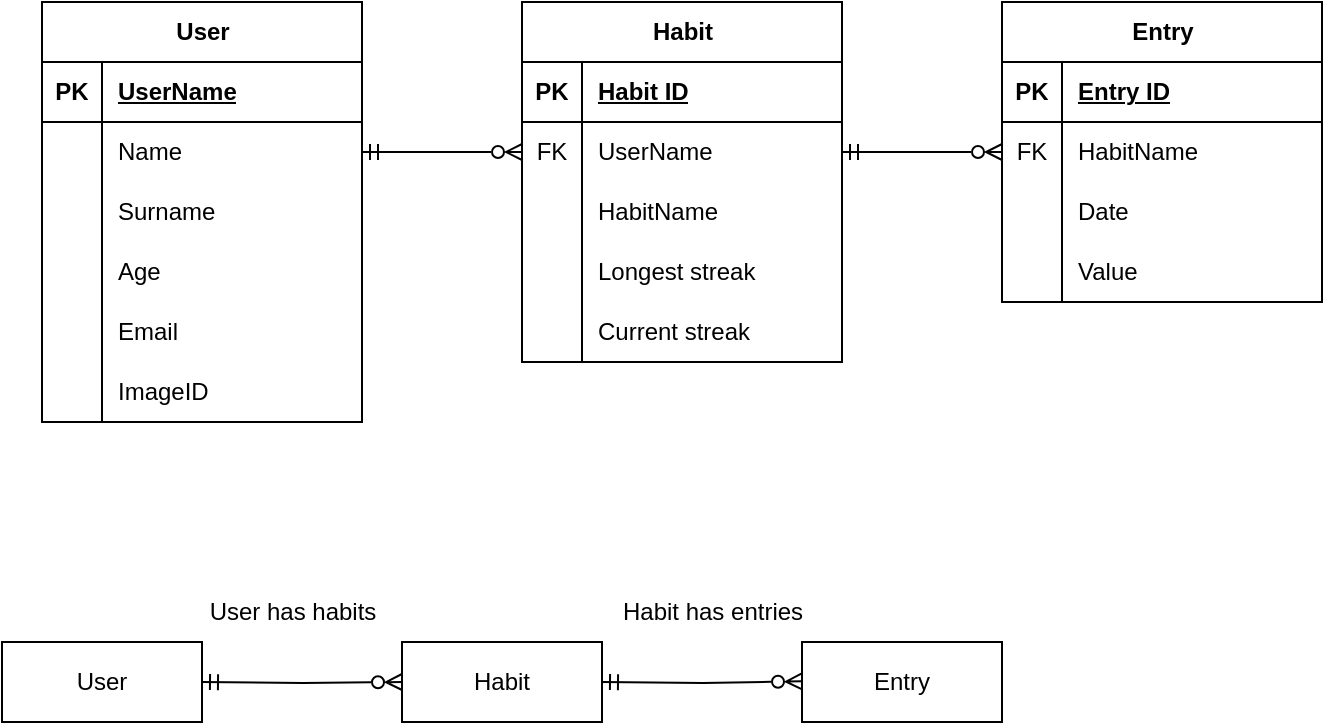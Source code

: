 <mxfile version="24.7.8">
  <diagram name="Page-1" id="SiPnkltq3KeuwdgXOpEP">
    <mxGraphModel dx="989" dy="578" grid="1" gridSize="10" guides="1" tooltips="1" connect="1" arrows="1" fold="1" page="1" pageScale="1" pageWidth="850" pageHeight="1100" math="0" shadow="0">
      <root>
        <mxCell id="0" />
        <mxCell id="1" parent="0" />
        <mxCell id="Qy4fFxqxOHI8u_Lz_mpz-1" value="User" style="shape=table;startSize=30;container=1;collapsible=1;childLayout=tableLayout;fixedRows=1;rowLines=0;fontStyle=1;align=center;resizeLast=1;html=1;labelBackgroundColor=none;" parent="1" vertex="1">
          <mxGeometry x="120" y="40" width="160" height="210" as="geometry" />
        </mxCell>
        <mxCell id="Qy4fFxqxOHI8u_Lz_mpz-2" value="" style="shape=tableRow;horizontal=0;startSize=0;swimlaneHead=0;swimlaneBody=0;fillColor=none;collapsible=0;dropTarget=0;points=[[0,0.5],[1,0.5]];portConstraint=eastwest;top=0;left=0;right=0;bottom=1;labelBackgroundColor=none;" parent="Qy4fFxqxOHI8u_Lz_mpz-1" vertex="1">
          <mxGeometry y="30" width="160" height="30" as="geometry" />
        </mxCell>
        <mxCell id="Qy4fFxqxOHI8u_Lz_mpz-3" value="PK" style="shape=partialRectangle;connectable=0;fillColor=none;top=0;left=0;bottom=0;right=0;fontStyle=1;overflow=hidden;whiteSpace=wrap;html=1;labelBackgroundColor=none;" parent="Qy4fFxqxOHI8u_Lz_mpz-2" vertex="1">
          <mxGeometry width="30" height="30" as="geometry">
            <mxRectangle width="30" height="30" as="alternateBounds" />
          </mxGeometry>
        </mxCell>
        <mxCell id="Qy4fFxqxOHI8u_Lz_mpz-4" value="UserName" style="shape=partialRectangle;connectable=0;fillColor=none;top=0;left=0;bottom=0;right=0;align=left;spacingLeft=6;fontStyle=5;overflow=hidden;whiteSpace=wrap;html=1;labelBackgroundColor=none;" parent="Qy4fFxqxOHI8u_Lz_mpz-2" vertex="1">
          <mxGeometry x="30" width="130" height="30" as="geometry">
            <mxRectangle width="130" height="30" as="alternateBounds" />
          </mxGeometry>
        </mxCell>
        <mxCell id="Qy4fFxqxOHI8u_Lz_mpz-5" value="" style="shape=tableRow;horizontal=0;startSize=0;swimlaneHead=0;swimlaneBody=0;fillColor=none;collapsible=0;dropTarget=0;points=[[0,0.5],[1,0.5]];portConstraint=eastwest;top=0;left=0;right=0;bottom=0;labelBackgroundColor=none;" parent="Qy4fFxqxOHI8u_Lz_mpz-1" vertex="1">
          <mxGeometry y="60" width="160" height="30" as="geometry" />
        </mxCell>
        <mxCell id="Qy4fFxqxOHI8u_Lz_mpz-6" value="" style="shape=partialRectangle;connectable=0;fillColor=none;top=0;left=0;bottom=0;right=0;editable=1;overflow=hidden;whiteSpace=wrap;html=1;labelBackgroundColor=none;" parent="Qy4fFxqxOHI8u_Lz_mpz-5" vertex="1">
          <mxGeometry width="30" height="30" as="geometry">
            <mxRectangle width="30" height="30" as="alternateBounds" />
          </mxGeometry>
        </mxCell>
        <mxCell id="Qy4fFxqxOHI8u_Lz_mpz-7" value="Name" style="shape=partialRectangle;connectable=0;fillColor=none;top=0;left=0;bottom=0;right=0;align=left;spacingLeft=6;overflow=hidden;whiteSpace=wrap;html=1;labelBackgroundColor=none;" parent="Qy4fFxqxOHI8u_Lz_mpz-5" vertex="1">
          <mxGeometry x="30" width="130" height="30" as="geometry">
            <mxRectangle width="130" height="30" as="alternateBounds" />
          </mxGeometry>
        </mxCell>
        <mxCell id="Qy4fFxqxOHI8u_Lz_mpz-8" value="" style="shape=tableRow;horizontal=0;startSize=0;swimlaneHead=0;swimlaneBody=0;fillColor=none;collapsible=0;dropTarget=0;points=[[0,0.5],[1,0.5]];portConstraint=eastwest;top=0;left=0;right=0;bottom=0;labelBackgroundColor=none;" parent="Qy4fFxqxOHI8u_Lz_mpz-1" vertex="1">
          <mxGeometry y="90" width="160" height="30" as="geometry" />
        </mxCell>
        <mxCell id="Qy4fFxqxOHI8u_Lz_mpz-9" value="" style="shape=partialRectangle;connectable=0;fillColor=none;top=0;left=0;bottom=0;right=0;editable=1;overflow=hidden;whiteSpace=wrap;html=1;labelBackgroundColor=none;" parent="Qy4fFxqxOHI8u_Lz_mpz-8" vertex="1">
          <mxGeometry width="30" height="30" as="geometry">
            <mxRectangle width="30" height="30" as="alternateBounds" />
          </mxGeometry>
        </mxCell>
        <mxCell id="Qy4fFxqxOHI8u_Lz_mpz-10" value="Surname" style="shape=partialRectangle;connectable=0;fillColor=none;top=0;left=0;bottom=0;right=0;align=left;spacingLeft=6;overflow=hidden;whiteSpace=wrap;html=1;labelBackgroundColor=none;" parent="Qy4fFxqxOHI8u_Lz_mpz-8" vertex="1">
          <mxGeometry x="30" width="130" height="30" as="geometry">
            <mxRectangle width="130" height="30" as="alternateBounds" />
          </mxGeometry>
        </mxCell>
        <mxCell id="Qy4fFxqxOHI8u_Lz_mpz-11" value="" style="shape=tableRow;horizontal=0;startSize=0;swimlaneHead=0;swimlaneBody=0;fillColor=none;collapsible=0;dropTarget=0;points=[[0,0.5],[1,0.5]];portConstraint=eastwest;top=0;left=0;right=0;bottom=0;labelBackgroundColor=none;" parent="Qy4fFxqxOHI8u_Lz_mpz-1" vertex="1">
          <mxGeometry y="120" width="160" height="30" as="geometry" />
        </mxCell>
        <mxCell id="Qy4fFxqxOHI8u_Lz_mpz-12" value="" style="shape=partialRectangle;connectable=0;fillColor=none;top=0;left=0;bottom=0;right=0;editable=1;overflow=hidden;whiteSpace=wrap;html=1;labelBackgroundColor=none;" parent="Qy4fFxqxOHI8u_Lz_mpz-11" vertex="1">
          <mxGeometry width="30" height="30" as="geometry">
            <mxRectangle width="30" height="30" as="alternateBounds" />
          </mxGeometry>
        </mxCell>
        <mxCell id="Qy4fFxqxOHI8u_Lz_mpz-13" value="Age" style="shape=partialRectangle;connectable=0;fillColor=none;top=0;left=0;bottom=0;right=0;align=left;spacingLeft=6;overflow=hidden;whiteSpace=wrap;html=1;labelBackgroundColor=none;" parent="Qy4fFxqxOHI8u_Lz_mpz-11" vertex="1">
          <mxGeometry x="30" width="130" height="30" as="geometry">
            <mxRectangle width="130" height="30" as="alternateBounds" />
          </mxGeometry>
        </mxCell>
        <mxCell id="Qy4fFxqxOHI8u_Lz_mpz-18" style="shape=tableRow;horizontal=0;startSize=0;swimlaneHead=0;swimlaneBody=0;fillColor=none;collapsible=0;dropTarget=0;points=[[0,0.5],[1,0.5]];portConstraint=eastwest;top=0;left=0;right=0;bottom=0;labelBackgroundColor=none;" parent="Qy4fFxqxOHI8u_Lz_mpz-1" vertex="1">
          <mxGeometry y="150" width="160" height="30" as="geometry" />
        </mxCell>
        <mxCell id="Qy4fFxqxOHI8u_Lz_mpz-19" style="shape=partialRectangle;connectable=0;fillColor=none;top=0;left=0;bottom=0;right=0;editable=1;overflow=hidden;whiteSpace=wrap;html=1;labelBackgroundColor=none;" parent="Qy4fFxqxOHI8u_Lz_mpz-18" vertex="1">
          <mxGeometry width="30" height="30" as="geometry">
            <mxRectangle width="30" height="30" as="alternateBounds" />
          </mxGeometry>
        </mxCell>
        <mxCell id="Qy4fFxqxOHI8u_Lz_mpz-20" value="Email" style="shape=partialRectangle;connectable=0;fillColor=none;top=0;left=0;bottom=0;right=0;align=left;spacingLeft=6;overflow=hidden;whiteSpace=wrap;html=1;labelBackgroundColor=none;" parent="Qy4fFxqxOHI8u_Lz_mpz-18" vertex="1">
          <mxGeometry x="30" width="130" height="30" as="geometry">
            <mxRectangle width="130" height="30" as="alternateBounds" />
          </mxGeometry>
        </mxCell>
        <mxCell id="Qy4fFxqxOHI8u_Lz_mpz-21" style="shape=tableRow;horizontal=0;startSize=0;swimlaneHead=0;swimlaneBody=0;fillColor=none;collapsible=0;dropTarget=0;points=[[0,0.5],[1,0.5]];portConstraint=eastwest;top=0;left=0;right=0;bottom=0;labelBackgroundColor=none;" parent="Qy4fFxqxOHI8u_Lz_mpz-1" vertex="1">
          <mxGeometry y="180" width="160" height="30" as="geometry" />
        </mxCell>
        <mxCell id="Qy4fFxqxOHI8u_Lz_mpz-22" style="shape=partialRectangle;connectable=0;fillColor=none;top=0;left=0;bottom=0;right=0;editable=1;overflow=hidden;whiteSpace=wrap;html=1;labelBackgroundColor=none;" parent="Qy4fFxqxOHI8u_Lz_mpz-21" vertex="1">
          <mxGeometry width="30" height="30" as="geometry">
            <mxRectangle width="30" height="30" as="alternateBounds" />
          </mxGeometry>
        </mxCell>
        <mxCell id="Qy4fFxqxOHI8u_Lz_mpz-23" value="ImageID" style="shape=partialRectangle;connectable=0;fillColor=none;top=0;left=0;bottom=0;right=0;align=left;spacingLeft=6;overflow=hidden;whiteSpace=wrap;html=1;labelBackgroundColor=none;" parent="Qy4fFxqxOHI8u_Lz_mpz-21" vertex="1">
          <mxGeometry x="30" width="130" height="30" as="geometry">
            <mxRectangle width="130" height="30" as="alternateBounds" />
          </mxGeometry>
        </mxCell>
        <mxCell id="Qy4fFxqxOHI8u_Lz_mpz-41" value="Habit" style="shape=table;startSize=30;container=1;collapsible=1;childLayout=tableLayout;fixedRows=1;rowLines=0;fontStyle=1;align=center;resizeLast=1;html=1;labelBackgroundColor=none;" parent="1" vertex="1">
          <mxGeometry x="360" y="40" width="160" height="180" as="geometry" />
        </mxCell>
        <mxCell id="Qy4fFxqxOHI8u_Lz_mpz-42" value="" style="shape=tableRow;horizontal=0;startSize=0;swimlaneHead=0;swimlaneBody=0;fillColor=none;collapsible=0;dropTarget=0;points=[[0,0.5],[1,0.5]];portConstraint=eastwest;top=0;left=0;right=0;bottom=1;labelBackgroundColor=none;" parent="Qy4fFxqxOHI8u_Lz_mpz-41" vertex="1">
          <mxGeometry y="30" width="160" height="30" as="geometry" />
        </mxCell>
        <mxCell id="Qy4fFxqxOHI8u_Lz_mpz-43" value="PK" style="shape=partialRectangle;connectable=0;fillColor=none;top=0;left=0;bottom=0;right=0;fontStyle=1;overflow=hidden;whiteSpace=wrap;html=1;labelBackgroundColor=none;" parent="Qy4fFxqxOHI8u_Lz_mpz-42" vertex="1">
          <mxGeometry width="30" height="30" as="geometry">
            <mxRectangle width="30" height="30" as="alternateBounds" />
          </mxGeometry>
        </mxCell>
        <mxCell id="Qy4fFxqxOHI8u_Lz_mpz-44" value="&lt;span style=&quot;text-align: center; text-wrap: nowrap;&quot;&gt;Habit ID&lt;/span&gt;" style="shape=partialRectangle;connectable=0;fillColor=none;top=0;left=0;bottom=0;right=0;align=left;spacingLeft=6;fontStyle=5;overflow=hidden;whiteSpace=wrap;html=1;labelBackgroundColor=none;" parent="Qy4fFxqxOHI8u_Lz_mpz-42" vertex="1">
          <mxGeometry x="30" width="130" height="30" as="geometry">
            <mxRectangle width="130" height="30" as="alternateBounds" />
          </mxGeometry>
        </mxCell>
        <mxCell id="Qy4fFxqxOHI8u_Lz_mpz-45" value="" style="shape=tableRow;horizontal=0;startSize=0;swimlaneHead=0;swimlaneBody=0;fillColor=none;collapsible=0;dropTarget=0;points=[[0,0.5],[1,0.5]];portConstraint=eastwest;top=0;left=0;right=0;bottom=0;labelBackgroundColor=none;" parent="Qy4fFxqxOHI8u_Lz_mpz-41" vertex="1">
          <mxGeometry y="60" width="160" height="30" as="geometry" />
        </mxCell>
        <mxCell id="Qy4fFxqxOHI8u_Lz_mpz-46" value="FK" style="shape=partialRectangle;connectable=0;fillColor=none;top=0;left=0;bottom=0;right=0;editable=1;overflow=hidden;whiteSpace=wrap;html=1;labelBackgroundColor=none;" parent="Qy4fFxqxOHI8u_Lz_mpz-45" vertex="1">
          <mxGeometry width="30" height="30" as="geometry">
            <mxRectangle width="30" height="30" as="alternateBounds" />
          </mxGeometry>
        </mxCell>
        <mxCell id="Qy4fFxqxOHI8u_Lz_mpz-47" value="UserName" style="shape=partialRectangle;connectable=0;fillColor=none;top=0;left=0;bottom=0;right=0;align=left;spacingLeft=6;overflow=hidden;whiteSpace=wrap;html=1;labelBackgroundColor=none;" parent="Qy4fFxqxOHI8u_Lz_mpz-45" vertex="1">
          <mxGeometry x="30" width="130" height="30" as="geometry">
            <mxRectangle width="130" height="30" as="alternateBounds" />
          </mxGeometry>
        </mxCell>
        <mxCell id="Qy4fFxqxOHI8u_Lz_mpz-48" value="" style="shape=tableRow;horizontal=0;startSize=0;swimlaneHead=0;swimlaneBody=0;fillColor=none;collapsible=0;dropTarget=0;points=[[0,0.5],[1,0.5]];portConstraint=eastwest;top=0;left=0;right=0;bottom=0;labelBackgroundColor=none;" parent="Qy4fFxqxOHI8u_Lz_mpz-41" vertex="1">
          <mxGeometry y="90" width="160" height="30" as="geometry" />
        </mxCell>
        <mxCell id="Qy4fFxqxOHI8u_Lz_mpz-49" value="" style="shape=partialRectangle;connectable=0;fillColor=none;top=0;left=0;bottom=0;right=0;editable=1;overflow=hidden;whiteSpace=wrap;html=1;labelBackgroundColor=none;" parent="Qy4fFxqxOHI8u_Lz_mpz-48" vertex="1">
          <mxGeometry width="30" height="30" as="geometry">
            <mxRectangle width="30" height="30" as="alternateBounds" />
          </mxGeometry>
        </mxCell>
        <mxCell id="Qy4fFxqxOHI8u_Lz_mpz-50" value="HabitName" style="shape=partialRectangle;connectable=0;fillColor=none;top=0;left=0;bottom=0;right=0;align=left;spacingLeft=6;overflow=hidden;whiteSpace=wrap;html=1;labelBackgroundColor=none;" parent="Qy4fFxqxOHI8u_Lz_mpz-48" vertex="1">
          <mxGeometry x="30" width="130" height="30" as="geometry">
            <mxRectangle width="130" height="30" as="alternateBounds" />
          </mxGeometry>
        </mxCell>
        <mxCell id="Qy4fFxqxOHI8u_Lz_mpz-88" style="shape=tableRow;horizontal=0;startSize=0;swimlaneHead=0;swimlaneBody=0;fillColor=none;collapsible=0;dropTarget=0;points=[[0,0.5],[1,0.5]];portConstraint=eastwest;top=0;left=0;right=0;bottom=0;labelBackgroundColor=none;" parent="Qy4fFxqxOHI8u_Lz_mpz-41" vertex="1">
          <mxGeometry y="120" width="160" height="30" as="geometry" />
        </mxCell>
        <mxCell id="Qy4fFxqxOHI8u_Lz_mpz-89" style="shape=partialRectangle;connectable=0;fillColor=none;top=0;left=0;bottom=0;right=0;editable=1;overflow=hidden;whiteSpace=wrap;html=1;labelBackgroundColor=none;" parent="Qy4fFxqxOHI8u_Lz_mpz-88" vertex="1">
          <mxGeometry width="30" height="30" as="geometry">
            <mxRectangle width="30" height="30" as="alternateBounds" />
          </mxGeometry>
        </mxCell>
        <mxCell id="Qy4fFxqxOHI8u_Lz_mpz-90" value="Longest streak" style="shape=partialRectangle;connectable=0;fillColor=none;top=0;left=0;bottom=0;right=0;align=left;spacingLeft=6;overflow=hidden;whiteSpace=wrap;html=1;labelBackgroundColor=none;" parent="Qy4fFxqxOHI8u_Lz_mpz-88" vertex="1">
          <mxGeometry x="30" width="130" height="30" as="geometry">
            <mxRectangle width="130" height="30" as="alternateBounds" />
          </mxGeometry>
        </mxCell>
        <mxCell id="Qy4fFxqxOHI8u_Lz_mpz-51" value="" style="shape=tableRow;horizontal=0;startSize=0;swimlaneHead=0;swimlaneBody=0;fillColor=none;collapsible=0;dropTarget=0;points=[[0,0.5],[1,0.5]];portConstraint=eastwest;top=0;left=0;right=0;bottom=0;labelBackgroundColor=none;" parent="Qy4fFxqxOHI8u_Lz_mpz-41" vertex="1">
          <mxGeometry y="150" width="160" height="30" as="geometry" />
        </mxCell>
        <mxCell id="Qy4fFxqxOHI8u_Lz_mpz-52" value="" style="shape=partialRectangle;connectable=0;fillColor=none;top=0;left=0;bottom=0;right=0;editable=1;overflow=hidden;whiteSpace=wrap;html=1;labelBackgroundColor=none;" parent="Qy4fFxqxOHI8u_Lz_mpz-51" vertex="1">
          <mxGeometry width="30" height="30" as="geometry">
            <mxRectangle width="30" height="30" as="alternateBounds" />
          </mxGeometry>
        </mxCell>
        <mxCell id="Qy4fFxqxOHI8u_Lz_mpz-53" value="Current streak" style="shape=partialRectangle;connectable=0;fillColor=none;top=0;left=0;bottom=0;right=0;align=left;spacingLeft=6;overflow=hidden;whiteSpace=wrap;html=1;labelBackgroundColor=none;" parent="Qy4fFxqxOHI8u_Lz_mpz-51" vertex="1">
          <mxGeometry x="30" width="130" height="30" as="geometry">
            <mxRectangle width="130" height="30" as="alternateBounds" />
          </mxGeometry>
        </mxCell>
        <mxCell id="Qy4fFxqxOHI8u_Lz_mpz-66" style="edgeStyle=orthogonalEdgeStyle;rounded=0;orthogonalLoop=1;jettySize=auto;html=1;entryX=0;entryY=0.5;entryDx=0;entryDy=0;endArrow=ERzeroToMany;endFill=0;startArrow=ERmandOne;startFill=0;" parent="1" source="Qy4fFxqxOHI8u_Lz_mpz-5" target="Qy4fFxqxOHI8u_Lz_mpz-45" edge="1">
          <mxGeometry relative="1" as="geometry" />
        </mxCell>
        <mxCell id="Qy4fFxqxOHI8u_Lz_mpz-68" value="Entry" style="shape=table;startSize=30;container=1;collapsible=1;childLayout=tableLayout;fixedRows=1;rowLines=0;fontStyle=1;align=center;resizeLast=1;html=1;labelBackgroundColor=none;" parent="1" vertex="1">
          <mxGeometry x="600" y="40" width="160" height="150" as="geometry" />
        </mxCell>
        <mxCell id="Qy4fFxqxOHI8u_Lz_mpz-69" value="" style="shape=tableRow;horizontal=0;startSize=0;swimlaneHead=0;swimlaneBody=0;fillColor=none;collapsible=0;dropTarget=0;points=[[0,0.5],[1,0.5]];portConstraint=eastwest;top=0;left=0;right=0;bottom=1;labelBackgroundColor=none;" parent="Qy4fFxqxOHI8u_Lz_mpz-68" vertex="1">
          <mxGeometry y="30" width="160" height="30" as="geometry" />
        </mxCell>
        <mxCell id="Qy4fFxqxOHI8u_Lz_mpz-70" value="PK" style="shape=partialRectangle;connectable=0;fillColor=none;top=0;left=0;bottom=0;right=0;fontStyle=1;overflow=hidden;whiteSpace=wrap;html=1;labelBackgroundColor=none;" parent="Qy4fFxqxOHI8u_Lz_mpz-69" vertex="1">
          <mxGeometry width="30" height="30" as="geometry">
            <mxRectangle width="30" height="30" as="alternateBounds" />
          </mxGeometry>
        </mxCell>
        <mxCell id="Qy4fFxqxOHI8u_Lz_mpz-71" value="Entry ID" style="shape=partialRectangle;connectable=0;fillColor=none;top=0;left=0;bottom=0;right=0;align=left;spacingLeft=6;fontStyle=5;overflow=hidden;whiteSpace=wrap;html=1;labelBackgroundColor=none;" parent="Qy4fFxqxOHI8u_Lz_mpz-69" vertex="1">
          <mxGeometry x="30" width="130" height="30" as="geometry">
            <mxRectangle width="130" height="30" as="alternateBounds" />
          </mxGeometry>
        </mxCell>
        <mxCell id="Qy4fFxqxOHI8u_Lz_mpz-72" value="" style="shape=tableRow;horizontal=0;startSize=0;swimlaneHead=0;swimlaneBody=0;fillColor=none;collapsible=0;dropTarget=0;points=[[0,0.5],[1,0.5]];portConstraint=eastwest;top=0;left=0;right=0;bottom=0;labelBackgroundColor=none;" parent="Qy4fFxqxOHI8u_Lz_mpz-68" vertex="1">
          <mxGeometry y="60" width="160" height="30" as="geometry" />
        </mxCell>
        <mxCell id="Qy4fFxqxOHI8u_Lz_mpz-73" value="FK" style="shape=partialRectangle;connectable=0;fillColor=none;top=0;left=0;bottom=0;right=0;editable=1;overflow=hidden;whiteSpace=wrap;html=1;labelBackgroundColor=none;" parent="Qy4fFxqxOHI8u_Lz_mpz-72" vertex="1">
          <mxGeometry width="30" height="30" as="geometry">
            <mxRectangle width="30" height="30" as="alternateBounds" />
          </mxGeometry>
        </mxCell>
        <mxCell id="Qy4fFxqxOHI8u_Lz_mpz-74" value="&lt;span style=&quot;text-align: center; text-wrap: nowrap;&quot;&gt;HabitName&lt;/span&gt;" style="shape=partialRectangle;connectable=0;fillColor=none;top=0;left=0;bottom=0;right=0;align=left;spacingLeft=6;overflow=hidden;whiteSpace=wrap;html=1;labelBackgroundColor=none;" parent="Qy4fFxqxOHI8u_Lz_mpz-72" vertex="1">
          <mxGeometry x="30" width="130" height="30" as="geometry">
            <mxRectangle width="130" height="30" as="alternateBounds" />
          </mxGeometry>
        </mxCell>
        <mxCell id="Qy4fFxqxOHI8u_Lz_mpz-75" style="shape=tableRow;horizontal=0;startSize=0;swimlaneHead=0;swimlaneBody=0;fillColor=none;collapsible=0;dropTarget=0;points=[[0,0.5],[1,0.5]];portConstraint=eastwest;top=0;left=0;right=0;bottom=0;labelBackgroundColor=none;" parent="Qy4fFxqxOHI8u_Lz_mpz-68" vertex="1">
          <mxGeometry y="90" width="160" height="30" as="geometry" />
        </mxCell>
        <mxCell id="Qy4fFxqxOHI8u_Lz_mpz-76" style="shape=partialRectangle;connectable=0;fillColor=none;top=0;left=0;bottom=0;right=0;editable=1;overflow=hidden;whiteSpace=wrap;html=1;labelBackgroundColor=none;" parent="Qy4fFxqxOHI8u_Lz_mpz-75" vertex="1">
          <mxGeometry width="30" height="30" as="geometry">
            <mxRectangle width="30" height="30" as="alternateBounds" />
          </mxGeometry>
        </mxCell>
        <mxCell id="Qy4fFxqxOHI8u_Lz_mpz-77" value="Date" style="shape=partialRectangle;connectable=0;fillColor=none;top=0;left=0;bottom=0;right=0;align=left;spacingLeft=6;overflow=hidden;whiteSpace=wrap;html=1;labelBackgroundColor=none;" parent="Qy4fFxqxOHI8u_Lz_mpz-75" vertex="1">
          <mxGeometry x="30" width="130" height="30" as="geometry">
            <mxRectangle width="130" height="30" as="alternateBounds" />
          </mxGeometry>
        </mxCell>
        <mxCell id="Qy4fFxqxOHI8u_Lz_mpz-78" style="shape=tableRow;horizontal=0;startSize=0;swimlaneHead=0;swimlaneBody=0;fillColor=none;collapsible=0;dropTarget=0;points=[[0,0.5],[1,0.5]];portConstraint=eastwest;top=0;left=0;right=0;bottom=0;labelBackgroundColor=none;" parent="Qy4fFxqxOHI8u_Lz_mpz-68" vertex="1">
          <mxGeometry y="120" width="160" height="30" as="geometry" />
        </mxCell>
        <mxCell id="Qy4fFxqxOHI8u_Lz_mpz-79" style="shape=partialRectangle;connectable=0;fillColor=none;top=0;left=0;bottom=0;right=0;editable=1;overflow=hidden;whiteSpace=wrap;html=1;labelBackgroundColor=none;" parent="Qy4fFxqxOHI8u_Lz_mpz-78" vertex="1">
          <mxGeometry width="30" height="30" as="geometry">
            <mxRectangle width="30" height="30" as="alternateBounds" />
          </mxGeometry>
        </mxCell>
        <mxCell id="Qy4fFxqxOHI8u_Lz_mpz-80" value="Value" style="shape=partialRectangle;connectable=0;fillColor=none;top=0;left=0;bottom=0;right=0;align=left;spacingLeft=6;overflow=hidden;whiteSpace=wrap;html=1;labelBackgroundColor=none;" parent="Qy4fFxqxOHI8u_Lz_mpz-78" vertex="1">
          <mxGeometry x="30" width="130" height="30" as="geometry">
            <mxRectangle width="130" height="30" as="alternateBounds" />
          </mxGeometry>
        </mxCell>
        <mxCell id="Qy4fFxqxOHI8u_Lz_mpz-81" style="edgeStyle=orthogonalEdgeStyle;rounded=0;orthogonalLoop=1;jettySize=auto;html=1;entryX=0.5;entryY=1;entryDx=0;entryDy=0;entryPerimeter=0;endArrow=ERmandOne;endFill=0;startArrow=ERzeroToMany;startFill=0;" parent="1" source="Qy4fFxqxOHI8u_Lz_mpz-68" edge="1">
          <mxGeometry relative="1" as="geometry" />
        </mxCell>
        <mxCell id="Qy4fFxqxOHI8u_Lz_mpz-84" style="edgeStyle=orthogonalEdgeStyle;rounded=0;orthogonalLoop=1;jettySize=auto;html=1;entryX=0;entryY=0.5;entryDx=0;entryDy=0;endArrow=ERzeroToMany;endFill=0;startArrow=ERmandOne;startFill=0;" parent="1" source="Qy4fFxqxOHI8u_Lz_mpz-45" target="Qy4fFxqxOHI8u_Lz_mpz-72" edge="1">
          <mxGeometry relative="1" as="geometry" />
        </mxCell>
        <mxCell id="4HGwKWYcDHgVsYeyOLu3-49" value="User" style="whiteSpace=wrap;html=1;align=center;" vertex="1" parent="1">
          <mxGeometry x="100" y="360" width="100" height="40" as="geometry" />
        </mxCell>
        <mxCell id="4HGwKWYcDHgVsYeyOLu3-50" value="Habit" style="whiteSpace=wrap;html=1;align=center;" vertex="1" parent="1">
          <mxGeometry x="300" y="360" width="100" height="40" as="geometry" />
        </mxCell>
        <mxCell id="4HGwKWYcDHgVsYeyOLu3-51" value="Entry" style="whiteSpace=wrap;html=1;align=center;" vertex="1" parent="1">
          <mxGeometry x="500" y="360" width="100" height="40" as="geometry" />
        </mxCell>
        <mxCell id="4HGwKWYcDHgVsYeyOLu3-53" style="edgeStyle=orthogonalEdgeStyle;rounded=0;orthogonalLoop=1;jettySize=auto;html=1;entryX=0;entryY=0.5;entryDx=0;entryDy=0;endArrow=ERzeroToMany;endFill=0;startArrow=ERmandOne;startFill=0;" edge="1" parent="1">
          <mxGeometry relative="1" as="geometry">
            <mxPoint x="400" y="380" as="sourcePoint" />
            <mxPoint x="500" y="379.66" as="targetPoint" />
          </mxGeometry>
        </mxCell>
        <mxCell id="4HGwKWYcDHgVsYeyOLu3-54" style="edgeStyle=orthogonalEdgeStyle;rounded=0;orthogonalLoop=1;jettySize=auto;html=1;entryX=0;entryY=0.5;entryDx=0;entryDy=0;endArrow=ERzeroToMany;endFill=0;startArrow=ERmandOne;startFill=0;" edge="1" parent="1" target="4HGwKWYcDHgVsYeyOLu3-50">
          <mxGeometry relative="1" as="geometry">
            <mxPoint x="200" y="380" as="sourcePoint" />
            <mxPoint x="280" y="380" as="targetPoint" />
          </mxGeometry>
        </mxCell>
        <mxCell id="4HGwKWYcDHgVsYeyOLu3-57" value="User has habits" style="text;html=1;align=center;verticalAlign=middle;resizable=0;points=[];autosize=1;strokeColor=none;fillColor=none;" vertex="1" parent="1">
          <mxGeometry x="190" y="330" width="110" height="30" as="geometry" />
        </mxCell>
        <mxCell id="4HGwKWYcDHgVsYeyOLu3-59" value="Habit has entries" style="text;html=1;align=center;verticalAlign=middle;resizable=0;points=[];autosize=1;strokeColor=none;fillColor=none;" vertex="1" parent="1">
          <mxGeometry x="400" y="330" width="110" height="30" as="geometry" />
        </mxCell>
      </root>
    </mxGraphModel>
  </diagram>
</mxfile>
